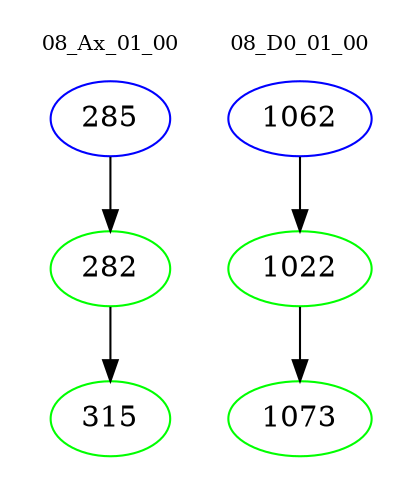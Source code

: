 digraph{
subgraph cluster_0 {
color = white
label = "08_Ax_01_00";
fontsize=10;
T0_285 [label="285", color="blue"]
T0_285 -> T0_282 [color="black"]
T0_282 [label="282", color="green"]
T0_282 -> T0_315 [color="black"]
T0_315 [label="315", color="green"]
}
subgraph cluster_1 {
color = white
label = "08_D0_01_00";
fontsize=10;
T1_1062 [label="1062", color="blue"]
T1_1062 -> T1_1022 [color="black"]
T1_1022 [label="1022", color="green"]
T1_1022 -> T1_1073 [color="black"]
T1_1073 [label="1073", color="green"]
}
}
